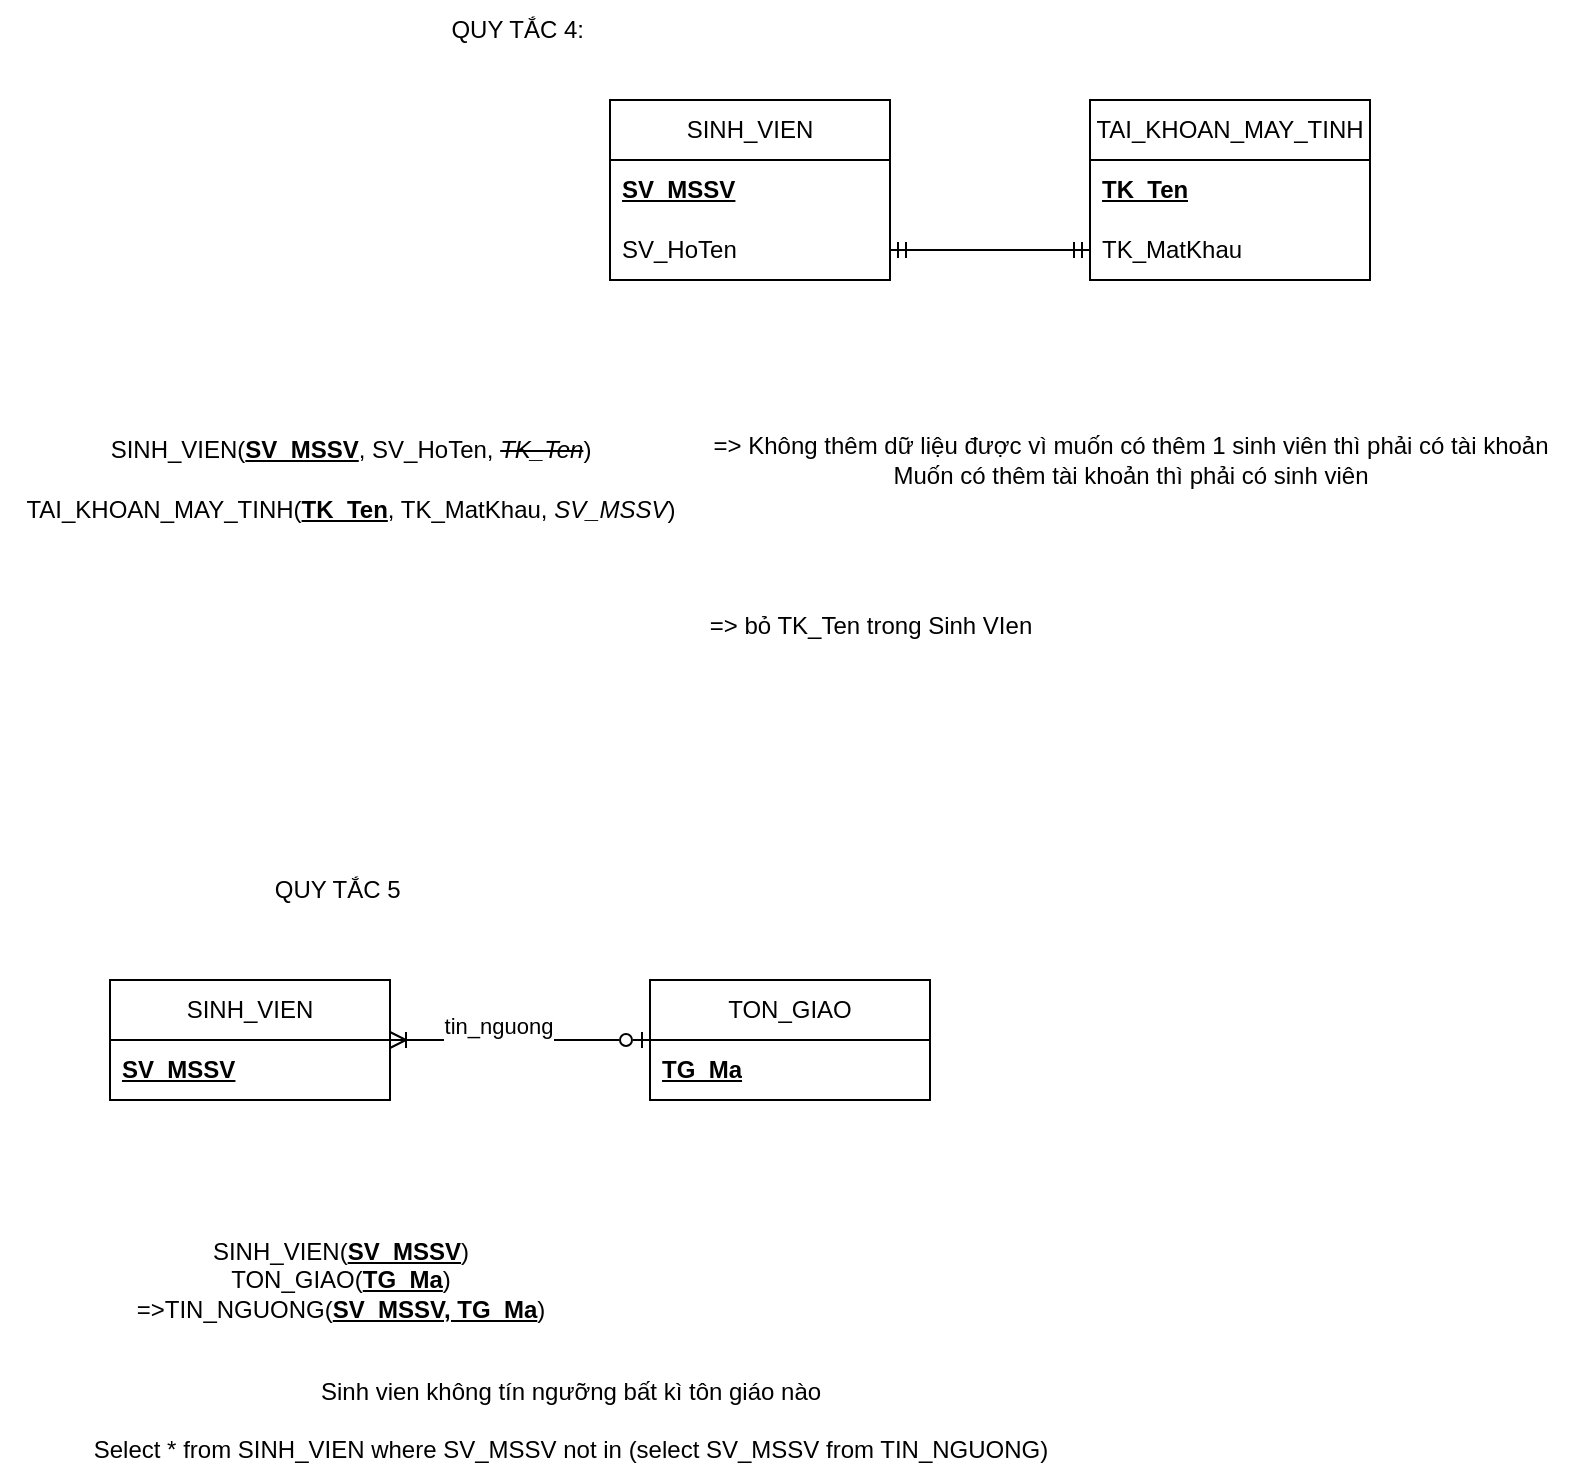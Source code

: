 <mxfile version="24.7.17">
  <diagram id="R2lEEEUBdFMjLlhIrx00" name="Page-1">
    <mxGraphModel dx="906" dy="491" grid="1" gridSize="10" guides="1" tooltips="1" connect="1" arrows="1" fold="1" page="1" pageScale="1" pageWidth="850" pageHeight="1100" math="0" shadow="0" extFonts="Permanent Marker^https://fonts.googleapis.com/css?family=Permanent+Marker">
      <root>
        <mxCell id="0" />
        <mxCell id="1" parent="0" />
        <mxCell id="qm72RA9vOt4ma77FHGuy-1" value="SINH_VIEN" style="swimlane;fontStyle=0;childLayout=stackLayout;horizontal=1;startSize=30;horizontalStack=0;resizeParent=1;resizeParentMax=0;resizeLast=0;collapsible=1;marginBottom=0;whiteSpace=wrap;html=1;" vertex="1" parent="1">
          <mxGeometry x="310" y="220" width="140" height="90" as="geometry" />
        </mxCell>
        <mxCell id="qm72RA9vOt4ma77FHGuy-2" value="&lt;u&gt;&lt;b&gt;SV_MSSV&lt;/b&gt;&lt;/u&gt;" style="text;strokeColor=none;fillColor=none;align=left;verticalAlign=middle;spacingLeft=4;spacingRight=4;overflow=hidden;points=[[0,0.5],[1,0.5]];portConstraint=eastwest;rotatable=0;whiteSpace=wrap;html=1;" vertex="1" parent="qm72RA9vOt4ma77FHGuy-1">
          <mxGeometry y="30" width="140" height="30" as="geometry" />
        </mxCell>
        <mxCell id="qm72RA9vOt4ma77FHGuy-3" value="SV_HoTen" style="text;strokeColor=none;fillColor=none;align=left;verticalAlign=middle;spacingLeft=4;spacingRight=4;overflow=hidden;points=[[0,0.5],[1,0.5]];portConstraint=eastwest;rotatable=0;whiteSpace=wrap;html=1;" vertex="1" parent="qm72RA9vOt4ma77FHGuy-1">
          <mxGeometry y="60" width="140" height="30" as="geometry" />
        </mxCell>
        <mxCell id="qm72RA9vOt4ma77FHGuy-6" value="TAI_KHOAN_MAY_TINH" style="swimlane;fontStyle=0;childLayout=stackLayout;horizontal=1;startSize=30;horizontalStack=0;resizeParent=1;resizeParentMax=0;resizeLast=0;collapsible=1;marginBottom=0;whiteSpace=wrap;html=1;" vertex="1" parent="1">
          <mxGeometry x="550" y="220" width="140" height="90" as="geometry" />
        </mxCell>
        <mxCell id="qm72RA9vOt4ma77FHGuy-7" value="&lt;u&gt;&lt;b&gt;TK_Ten&lt;/b&gt;&lt;/u&gt;" style="text;strokeColor=none;fillColor=none;align=left;verticalAlign=middle;spacingLeft=4;spacingRight=4;overflow=hidden;points=[[0,0.5],[1,0.5]];portConstraint=eastwest;rotatable=0;whiteSpace=wrap;html=1;" vertex="1" parent="qm72RA9vOt4ma77FHGuy-6">
          <mxGeometry y="30" width="140" height="30" as="geometry" />
        </mxCell>
        <mxCell id="qm72RA9vOt4ma77FHGuy-8" value="TK_MatKhau" style="text;strokeColor=none;fillColor=none;align=left;verticalAlign=middle;spacingLeft=4;spacingRight=4;overflow=hidden;points=[[0,0.5],[1,0.5]];portConstraint=eastwest;rotatable=0;whiteSpace=wrap;html=1;" vertex="1" parent="qm72RA9vOt4ma77FHGuy-6">
          <mxGeometry y="60" width="140" height="30" as="geometry" />
        </mxCell>
        <mxCell id="qm72RA9vOt4ma77FHGuy-11" style="edgeStyle=orthogonalEdgeStyle;rounded=0;orthogonalLoop=1;jettySize=auto;html=1;entryX=0;entryY=0.5;entryDx=0;entryDy=0;endArrow=ERmandOne;endFill=0;startArrow=ERmandOne;startFill=0;" edge="1" parent="1" source="qm72RA9vOt4ma77FHGuy-3" target="qm72RA9vOt4ma77FHGuy-8">
          <mxGeometry relative="1" as="geometry" />
        </mxCell>
        <mxCell id="qm72RA9vOt4ma77FHGuy-12" value="QUY TẮC 4:&amp;nbsp;" style="text;html=1;align=center;verticalAlign=middle;resizable=0;points=[];autosize=1;strokeColor=none;fillColor=none;" vertex="1" parent="1">
          <mxGeometry x="220" y="170" width="90" height="30" as="geometry" />
        </mxCell>
        <mxCell id="qm72RA9vOt4ma77FHGuy-13" value="SINH_VIEN(&lt;b&gt;&lt;u&gt;SV_MSSV&lt;/u&gt;&lt;/b&gt;, SV_HoTen, &lt;i&gt;&lt;strike&gt;TK_Ten&lt;/strike&gt;&lt;/i&gt;)" style="text;html=1;align=center;verticalAlign=middle;resizable=0;points=[];autosize=1;strokeColor=none;fillColor=none;" vertex="1" parent="1">
          <mxGeometry x="50" y="380" width="260" height="30" as="geometry" />
        </mxCell>
        <mxCell id="qm72RA9vOt4ma77FHGuy-14" value="TAI_KHOAN_MAY_TINH(&lt;b&gt;&lt;u&gt;TK_Ten&lt;/u&gt;&lt;/b&gt;, TK_MatKhau, &lt;i&gt;SV_MSSV&lt;/i&gt;)" style="text;html=1;align=center;verticalAlign=middle;resizable=0;points=[];autosize=1;strokeColor=none;fillColor=none;" vertex="1" parent="1">
          <mxGeometry x="5" y="410" width="350" height="30" as="geometry" />
        </mxCell>
        <mxCell id="qm72RA9vOt4ma77FHGuy-15" value="=&amp;gt; Không thêm dữ liệu được vì muốn có thêm 1 sinh viên thì phải có tài khoản&lt;br&gt;Muốn có thêm tài khoản thì phải có sinh viên" style="text;html=1;align=center;verticalAlign=middle;resizable=0;points=[];autosize=1;strokeColor=none;fillColor=none;" vertex="1" parent="1">
          <mxGeometry x="350" y="380" width="440" height="40" as="geometry" />
        </mxCell>
        <mxCell id="qm72RA9vOt4ma77FHGuy-16" value="=&amp;gt; bỏ TK_Ten trong Sinh VIen" style="text;html=1;align=center;verticalAlign=middle;resizable=0;points=[];autosize=1;strokeColor=none;fillColor=none;" vertex="1" parent="1">
          <mxGeometry x="350" y="468" width="180" height="30" as="geometry" />
        </mxCell>
        <mxCell id="qm72RA9vOt4ma77FHGuy-17" value="QUY TẮC 5&amp;nbsp;" style="text;html=1;align=center;verticalAlign=middle;resizable=0;points=[];autosize=1;strokeColor=none;fillColor=none;" vertex="1" parent="1">
          <mxGeometry x="130" y="600" width="90" height="30" as="geometry" />
        </mxCell>
        <mxCell id="qm72RA9vOt4ma77FHGuy-18" value="TON_GIAO" style="swimlane;fontStyle=0;childLayout=stackLayout;horizontal=1;startSize=30;horizontalStack=0;resizeParent=1;resizeParentMax=0;resizeLast=0;collapsible=1;marginBottom=0;whiteSpace=wrap;html=1;" vertex="1" parent="1">
          <mxGeometry x="330" y="660" width="140" height="60" as="geometry" />
        </mxCell>
        <mxCell id="qm72RA9vOt4ma77FHGuy-19" value="&lt;b&gt;&lt;u&gt;TG_Ma&lt;/u&gt;&lt;/b&gt;" style="text;strokeColor=none;fillColor=none;align=left;verticalAlign=middle;spacingLeft=4;spacingRight=4;overflow=hidden;points=[[0,0.5],[1,0.5]];portConstraint=eastwest;rotatable=0;whiteSpace=wrap;html=1;" vertex="1" parent="qm72RA9vOt4ma77FHGuy-18">
          <mxGeometry y="30" width="140" height="30" as="geometry" />
        </mxCell>
        <mxCell id="qm72RA9vOt4ma77FHGuy-25" style="edgeStyle=orthogonalEdgeStyle;rounded=0;orthogonalLoop=1;jettySize=auto;html=1;entryX=0;entryY=0.5;entryDx=0;entryDy=0;startArrow=ERoneToMany;startFill=0;endArrow=ERzeroToOne;endFill=0;" edge="1" parent="1" source="qm72RA9vOt4ma77FHGuy-22" target="qm72RA9vOt4ma77FHGuy-18">
          <mxGeometry relative="1" as="geometry" />
        </mxCell>
        <mxCell id="qm72RA9vOt4ma77FHGuy-27" value="tin_nguong&lt;div&gt;&lt;br&gt;&lt;/div&gt;" style="edgeLabel;html=1;align=center;verticalAlign=middle;resizable=0;points=[];" vertex="1" connectable="0" parent="qm72RA9vOt4ma77FHGuy-25">
          <mxGeometry x="-0.167" relative="1" as="geometry">
            <mxPoint as="offset" />
          </mxGeometry>
        </mxCell>
        <mxCell id="qm72RA9vOt4ma77FHGuy-22" value="SINH_VIEN" style="swimlane;fontStyle=0;childLayout=stackLayout;horizontal=1;startSize=30;horizontalStack=0;resizeParent=1;resizeParentMax=0;resizeLast=0;collapsible=1;marginBottom=0;whiteSpace=wrap;html=1;" vertex="1" parent="1">
          <mxGeometry x="60" y="660" width="140" height="60" as="geometry" />
        </mxCell>
        <mxCell id="qm72RA9vOt4ma77FHGuy-23" value="&lt;u&gt;&lt;b&gt;SV_MSSV&lt;/b&gt;&lt;/u&gt;" style="text;strokeColor=none;fillColor=none;align=left;verticalAlign=middle;spacingLeft=4;spacingRight=4;overflow=hidden;points=[[0,0.5],[1,0.5]];portConstraint=eastwest;rotatable=0;whiteSpace=wrap;html=1;" vertex="1" parent="qm72RA9vOt4ma77FHGuy-22">
          <mxGeometry y="30" width="140" height="30" as="geometry" />
        </mxCell>
        <mxCell id="qm72RA9vOt4ma77FHGuy-26" value="SINH_VIEN(&lt;b&gt;&lt;u&gt;SV_MSSV&lt;/u&gt;&lt;/b&gt;)&lt;div&gt;TON_GIAO(&lt;b&gt;&lt;u&gt;TG_Ma&lt;/u&gt;&lt;/b&gt;)&lt;/div&gt;&lt;div&gt;=&amp;gt;TIN_NGUONG(&lt;b style=&quot;text-decoration-line: underline;&quot;&gt;SV_MSSV, TG_Ma&lt;/b&gt;)&lt;/div&gt;" style="text;html=1;align=center;verticalAlign=middle;resizable=0;points=[];autosize=1;strokeColor=none;fillColor=none;" vertex="1" parent="1">
          <mxGeometry x="60" y="780" width="230" height="60" as="geometry" />
        </mxCell>
        <mxCell id="qm72RA9vOt4ma77FHGuy-29" value="Sinh vien không tín ngưỡng bất kì tôn giáo nào&lt;div&gt;&lt;br&gt;&lt;/div&gt;&lt;div&gt;Select * from SINH_VIEN where SV_MSSV not in (select SV_MSSV from TIN_NGUONG)&lt;/div&gt;" style="text;html=1;align=center;verticalAlign=middle;resizable=0;points=[];autosize=1;strokeColor=none;fillColor=none;" vertex="1" parent="1">
          <mxGeometry x="40" y="850" width="500" height="60" as="geometry" />
        </mxCell>
      </root>
    </mxGraphModel>
  </diagram>
</mxfile>

